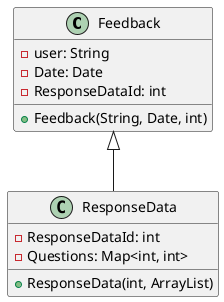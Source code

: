 @startuml
class Feedback{
-user: String
-Date: Date
-ResponseDataId: int
+Feedback(String, Date, int)
}

class ResponseData{
-ResponseDataId: int
-Questions: Map<int, int>
+ResponseData(int, ArrayList)
}

Feedback <|-- ResponseData
@enduml